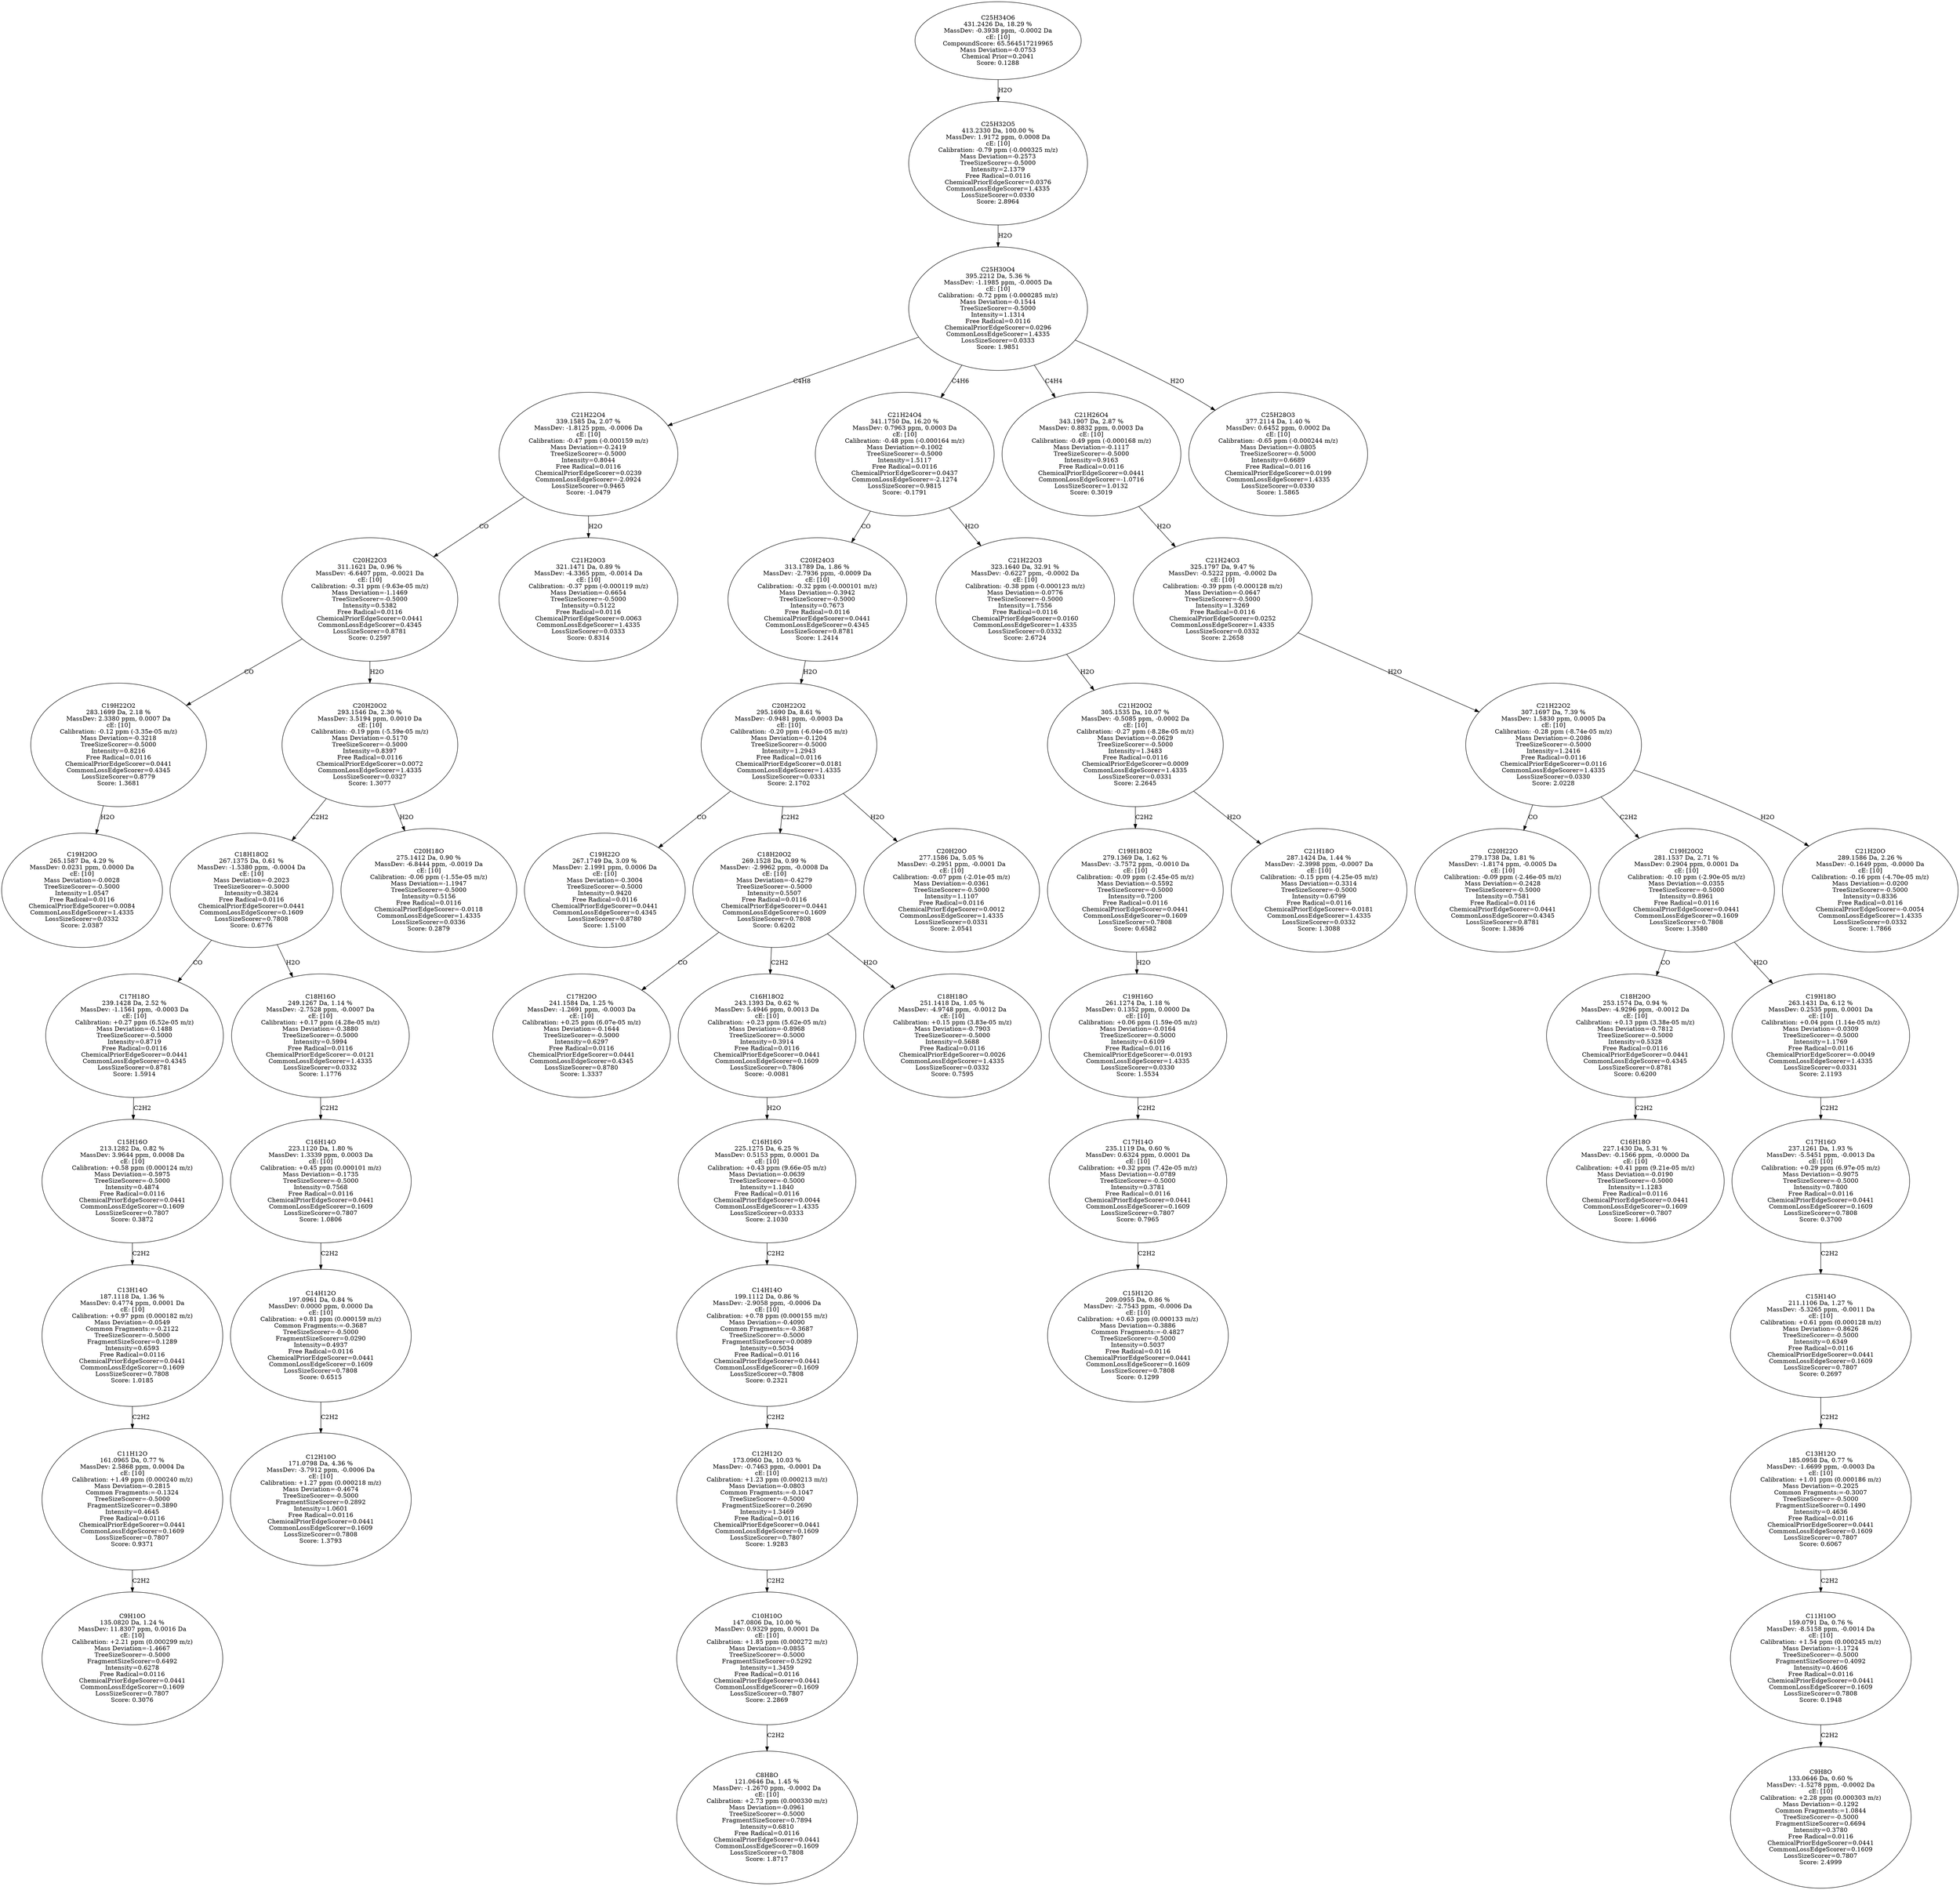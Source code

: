 strict digraph {
v1 [label="C19H20O\n265.1587 Da, 4.29 %\nMassDev: 0.0231 ppm, 0.0000 Da\ncE: [10]\nMass Deviation=-0.0028\nTreeSizeScorer=-0.5000\nIntensity=1.0547\nFree Radical=0.0116\nChemicalPriorEdgeScorer=0.0084\nCommonLossEdgeScorer=1.4335\nLossSizeScorer=0.0332\nScore: 2.0387"];
v2 [label="C19H22O2\n283.1699 Da, 2.18 %\nMassDev: 2.3380 ppm, 0.0007 Da\ncE: [10]\nCalibration: -0.12 ppm (-3.35e-05 m/z)\nMass Deviation=-0.3218\nTreeSizeScorer=-0.5000\nIntensity=0.8216\nFree Radical=0.0116\nChemicalPriorEdgeScorer=0.0441\nCommonLossEdgeScorer=0.4345\nLossSizeScorer=0.8779\nScore: 1.3681"];
v3 [label="C9H10O\n135.0820 Da, 1.24 %\nMassDev: 11.8307 ppm, 0.0016 Da\ncE: [10]\nCalibration: +2.21 ppm (0.000299 m/z)\nMass Deviation=-1.4667\nTreeSizeScorer=-0.5000\nFragmentSizeScorer=0.6492\nIntensity=0.6278\nFree Radical=0.0116\nChemicalPriorEdgeScorer=0.0441\nCommonLossEdgeScorer=0.1609\nLossSizeScorer=0.7807\nScore: 0.3076"];
v4 [label="C11H12O\n161.0965 Da, 0.77 %\nMassDev: 2.5868 ppm, 0.0004 Da\ncE: [10]\nCalibration: +1.49 ppm (0.000240 m/z)\nMass Deviation=-0.2815\nCommon Fragments:=-0.1324\nTreeSizeScorer=-0.5000\nFragmentSizeScorer=0.3890\nIntensity=0.4645\nFree Radical=0.0116\nChemicalPriorEdgeScorer=0.0441\nCommonLossEdgeScorer=0.1609\nLossSizeScorer=0.7807\nScore: 0.9371"];
v5 [label="C13H14O\n187.1118 Da, 1.36 %\nMassDev: 0.4774 ppm, 0.0001 Da\ncE: [10]\nCalibration: +0.97 ppm (0.000182 m/z)\nMass Deviation=-0.0549\nCommon Fragments:=-0.2122\nTreeSizeScorer=-0.5000\nFragmentSizeScorer=0.1289\nIntensity=0.6593\nFree Radical=0.0116\nChemicalPriorEdgeScorer=0.0441\nCommonLossEdgeScorer=0.1609\nLossSizeScorer=0.7808\nScore: 1.0185"];
v6 [label="C15H16O\n213.1282 Da, 0.82 %\nMassDev: 3.9644 ppm, 0.0008 Da\ncE: [10]\nCalibration: +0.58 ppm (0.000124 m/z)\nMass Deviation=-0.5975\nTreeSizeScorer=-0.5000\nIntensity=0.4874\nFree Radical=0.0116\nChemicalPriorEdgeScorer=0.0441\nCommonLossEdgeScorer=0.1609\nLossSizeScorer=0.7807\nScore: 0.3872"];
v7 [label="C17H18O\n239.1428 Da, 2.52 %\nMassDev: -1.1561 ppm, -0.0003 Da\ncE: [10]\nCalibration: +0.27 ppm (6.52e-05 m/z)\nMass Deviation=-0.1488\nTreeSizeScorer=-0.5000\nIntensity=0.8719\nFree Radical=0.0116\nChemicalPriorEdgeScorer=0.0441\nCommonLossEdgeScorer=0.4345\nLossSizeScorer=0.8781\nScore: 1.5914"];
v8 [label="C12H10O\n171.0798 Da, 4.36 %\nMassDev: -3.7912 ppm, -0.0006 Da\ncE: [10]\nCalibration: +1.27 ppm (0.000218 m/z)\nMass Deviation=-0.4674\nTreeSizeScorer=-0.5000\nFragmentSizeScorer=0.2892\nIntensity=1.0601\nFree Radical=0.0116\nChemicalPriorEdgeScorer=0.0441\nCommonLossEdgeScorer=0.1609\nLossSizeScorer=0.7808\nScore: 1.3793"];
v9 [label="C14H12O\n197.0961 Da, 0.84 %\nMassDev: 0.0000 ppm, 0.0000 Da\ncE: [10]\nCalibration: +0.81 ppm (0.000159 m/z)\nCommon Fragments:=-0.3687\nTreeSizeScorer=-0.5000\nFragmentSizeScorer=0.0290\nIntensity=0.4937\nFree Radical=0.0116\nChemicalPriorEdgeScorer=0.0441\nCommonLossEdgeScorer=0.1609\nLossSizeScorer=0.7808\nScore: 0.6515"];
v10 [label="C16H14O\n223.1120 Da, 1.80 %\nMassDev: 1.3339 ppm, 0.0003 Da\ncE: [10]\nCalibration: +0.45 ppm (0.000101 m/z)\nMass Deviation=-0.1735\nTreeSizeScorer=-0.5000\nIntensity=0.7568\nFree Radical=0.0116\nChemicalPriorEdgeScorer=0.0441\nCommonLossEdgeScorer=0.1609\nLossSizeScorer=0.7807\nScore: 1.0806"];
v11 [label="C18H16O\n249.1267 Da, 1.14 %\nMassDev: -2.7528 ppm, -0.0007 Da\ncE: [10]\nCalibration: +0.17 ppm (4.28e-05 m/z)\nMass Deviation=-0.3880\nTreeSizeScorer=-0.5000\nIntensity=0.5994\nFree Radical=0.0116\nChemicalPriorEdgeScorer=-0.0121\nCommonLossEdgeScorer=1.4335\nLossSizeScorer=0.0332\nScore: 1.1776"];
v12 [label="C18H18O2\n267.1375 Da, 0.61 %\nMassDev: -1.5380 ppm, -0.0004 Da\ncE: [10]\nMass Deviation=-0.2023\nTreeSizeScorer=-0.5000\nIntensity=0.3824\nFree Radical=0.0116\nChemicalPriorEdgeScorer=0.0441\nCommonLossEdgeScorer=0.1609\nLossSizeScorer=0.7808\nScore: 0.6776"];
v13 [label="C20H18O\n275.1412 Da, 0.90 %\nMassDev: -6.8444 ppm, -0.0019 Da\ncE: [10]\nCalibration: -0.06 ppm (-1.55e-05 m/z)\nMass Deviation=-1.1947\nTreeSizeScorer=-0.5000\nIntensity=0.5156\nFree Radical=0.0116\nChemicalPriorEdgeScorer=-0.0118\nCommonLossEdgeScorer=1.4335\nLossSizeScorer=0.0336\nScore: 0.2879"];
v14 [label="C20H20O2\n293.1546 Da, 2.30 %\nMassDev: 3.5194 ppm, 0.0010 Da\ncE: [10]\nCalibration: -0.19 ppm (-5.59e-05 m/z)\nMass Deviation=-0.5170\nTreeSizeScorer=-0.5000\nIntensity=0.8397\nFree Radical=0.0116\nChemicalPriorEdgeScorer=0.0072\nCommonLossEdgeScorer=1.4335\nLossSizeScorer=0.0327\nScore: 1.3077"];
v15 [label="C20H22O3\n311.1621 Da, 0.96 %\nMassDev: -6.6407 ppm, -0.0021 Da\ncE: [10]\nCalibration: -0.31 ppm (-9.63e-05 m/z)\nMass Deviation=-1.1469\nTreeSizeScorer=-0.5000\nIntensity=0.5382\nFree Radical=0.0116\nChemicalPriorEdgeScorer=0.0441\nCommonLossEdgeScorer=0.4345\nLossSizeScorer=0.8781\nScore: 0.2597"];
v16 [label="C21H20O3\n321.1471 Da, 0.89 %\nMassDev: -4.3365 ppm, -0.0014 Da\ncE: [10]\nCalibration: -0.37 ppm (-0.000119 m/z)\nMass Deviation=-0.6654\nTreeSizeScorer=-0.5000\nIntensity=0.5122\nFree Radical=0.0116\nChemicalPriorEdgeScorer=0.0063\nCommonLossEdgeScorer=1.4335\nLossSizeScorer=0.0333\nScore: 0.8314"];
v17 [label="C21H22O4\n339.1585 Da, 2.07 %\nMassDev: -1.8125 ppm, -0.0006 Da\ncE: [10]\nCalibration: -0.47 ppm (-0.000159 m/z)\nMass Deviation=-0.2419\nTreeSizeScorer=-0.5000\nIntensity=0.8044\nFree Radical=0.0116\nChemicalPriorEdgeScorer=0.0239\nCommonLossEdgeScorer=-2.0924\nLossSizeScorer=0.9465\nScore: -1.0479"];
v18 [label="C19H22O\n267.1749 Da, 3.09 %\nMassDev: 2.1991 ppm, 0.0006 Da\ncE: [10]\nMass Deviation=-0.3004\nTreeSizeScorer=-0.5000\nIntensity=0.9420\nFree Radical=0.0116\nChemicalPriorEdgeScorer=0.0441\nCommonLossEdgeScorer=0.4345\nLossSizeScorer=0.8780\nScore: 1.5100"];
v19 [label="C17H20O\n241.1584 Da, 1.25 %\nMassDev: -1.2691 ppm, -0.0003 Da\ncE: [10]\nCalibration: +0.25 ppm (6.07e-05 m/z)\nMass Deviation=-0.1644\nTreeSizeScorer=-0.5000\nIntensity=0.6297\nFree Radical=0.0116\nChemicalPriorEdgeScorer=0.0441\nCommonLossEdgeScorer=0.4345\nLossSizeScorer=0.8780\nScore: 1.3337"];
v20 [label="C8H8O\n121.0646 Da, 1.45 %\nMassDev: -1.2670 ppm, -0.0002 Da\ncE: [10]\nCalibration: +2.73 ppm (0.000330 m/z)\nMass Deviation=-0.0961\nTreeSizeScorer=-0.5000\nFragmentSizeScorer=0.7894\nIntensity=0.6810\nFree Radical=0.0116\nChemicalPriorEdgeScorer=0.0441\nCommonLossEdgeScorer=0.1609\nLossSizeScorer=0.7808\nScore: 1.8717"];
v21 [label="C10H10O\n147.0806 Da, 10.00 %\nMassDev: 0.9329 ppm, 0.0001 Da\ncE: [10]\nCalibration: +1.85 ppm (0.000272 m/z)\nMass Deviation=-0.0855\nTreeSizeScorer=-0.5000\nFragmentSizeScorer=0.5292\nIntensity=1.3459\nFree Radical=0.0116\nChemicalPriorEdgeScorer=0.0441\nCommonLossEdgeScorer=0.1609\nLossSizeScorer=0.7807\nScore: 2.2869"];
v22 [label="C12H12O\n173.0960 Da, 10.03 %\nMassDev: -0.7463 ppm, -0.0001 Da\ncE: [10]\nCalibration: +1.23 ppm (0.000213 m/z)\nMass Deviation=-0.0803\nCommon Fragments:=-0.1047\nTreeSizeScorer=-0.5000\nFragmentSizeScorer=0.2690\nIntensity=1.3469\nFree Radical=0.0116\nChemicalPriorEdgeScorer=0.0441\nCommonLossEdgeScorer=0.1609\nLossSizeScorer=0.7807\nScore: 1.9283"];
v23 [label="C14H14O\n199.1112 Da, 0.86 %\nMassDev: -2.9058 ppm, -0.0006 Da\ncE: [10]\nCalibration: +0.78 ppm (0.000155 m/z)\nMass Deviation=-0.4090\nCommon Fragments:=-0.3687\nTreeSizeScorer=-0.5000\nFragmentSizeScorer=0.0089\nIntensity=0.5034\nFree Radical=0.0116\nChemicalPriorEdgeScorer=0.0441\nCommonLossEdgeScorer=0.1609\nLossSizeScorer=0.7808\nScore: 0.2321"];
v24 [label="C16H16O\n225.1275 Da, 6.25 %\nMassDev: 0.5153 ppm, 0.0001 Da\ncE: [10]\nCalibration: +0.43 ppm (9.66e-05 m/z)\nMass Deviation=-0.0639\nTreeSizeScorer=-0.5000\nIntensity=1.1840\nFree Radical=0.0116\nChemicalPriorEdgeScorer=0.0044\nCommonLossEdgeScorer=1.4335\nLossSizeScorer=0.0333\nScore: 2.1030"];
v25 [label="C16H18O2\n243.1393 Da, 0.62 %\nMassDev: 5.4946 ppm, 0.0013 Da\ncE: [10]\nCalibration: +0.23 ppm (5.62e-05 m/z)\nMass Deviation=-0.8968\nTreeSizeScorer=-0.5000\nIntensity=0.3914\nFree Radical=0.0116\nChemicalPriorEdgeScorer=0.0441\nCommonLossEdgeScorer=0.1609\nLossSizeScorer=0.7806\nScore: -0.0081"];
v26 [label="C18H18O\n251.1418 Da, 1.05 %\nMassDev: -4.9748 ppm, -0.0012 Da\ncE: [10]\nCalibration: +0.15 ppm (3.83e-05 m/z)\nMass Deviation=-0.7903\nTreeSizeScorer=-0.5000\nIntensity=0.5688\nFree Radical=0.0116\nChemicalPriorEdgeScorer=0.0026\nCommonLossEdgeScorer=1.4335\nLossSizeScorer=0.0332\nScore: 0.7595"];
v27 [label="C18H20O2\n269.1528 Da, 0.99 %\nMassDev: -2.9962 ppm, -0.0008 Da\ncE: [10]\nMass Deviation=-0.4279\nTreeSizeScorer=-0.5000\nIntensity=0.5507\nFree Radical=0.0116\nChemicalPriorEdgeScorer=0.0441\nCommonLossEdgeScorer=0.1609\nLossSizeScorer=0.7808\nScore: 0.6202"];
v28 [label="C20H20O\n277.1586 Da, 5.05 %\nMassDev: -0.2951 ppm, -0.0001 Da\ncE: [10]\nCalibration: -0.07 ppm (-2.01e-05 m/z)\nMass Deviation=-0.0361\nTreeSizeScorer=-0.5000\nIntensity=1.1107\nFree Radical=0.0116\nChemicalPriorEdgeScorer=0.0012\nCommonLossEdgeScorer=1.4335\nLossSizeScorer=0.0331\nScore: 2.0541"];
v29 [label="C20H22O2\n295.1690 Da, 8.61 %\nMassDev: -0.9481 ppm, -0.0003 Da\ncE: [10]\nCalibration: -0.20 ppm (-6.04e-05 m/z)\nMass Deviation=-0.1204\nTreeSizeScorer=-0.5000\nIntensity=1.2943\nFree Radical=0.0116\nChemicalPriorEdgeScorer=0.0181\nCommonLossEdgeScorer=1.4335\nLossSizeScorer=0.0331\nScore: 2.1702"];
v30 [label="C20H24O3\n313.1789 Da, 1.86 %\nMassDev: -2.7936 ppm, -0.0009 Da\ncE: [10]\nCalibration: -0.32 ppm (-0.000101 m/z)\nMass Deviation=-0.3942\nTreeSizeScorer=-0.5000\nIntensity=0.7673\nFree Radical=0.0116\nChemicalPriorEdgeScorer=0.0441\nCommonLossEdgeScorer=0.4345\nLossSizeScorer=0.8781\nScore: 1.2414"];
v31 [label="C15H12O\n209.0955 Da, 0.86 %\nMassDev: -2.7543 ppm, -0.0006 Da\ncE: [10]\nCalibration: +0.63 ppm (0.000133 m/z)\nMass Deviation=-0.3886\nCommon Fragments:=-0.4827\nTreeSizeScorer=-0.5000\nIntensity=0.5037\nFree Radical=0.0116\nChemicalPriorEdgeScorer=0.0441\nCommonLossEdgeScorer=0.1609\nLossSizeScorer=0.7808\nScore: 0.1299"];
v32 [label="C17H14O\n235.1119 Da, 0.60 %\nMassDev: 0.6324 ppm, 0.0001 Da\ncE: [10]\nCalibration: +0.32 ppm (7.42e-05 m/z)\nMass Deviation=-0.0789\nTreeSizeScorer=-0.5000\nIntensity=0.3781\nFree Radical=0.0116\nChemicalPriorEdgeScorer=0.0441\nCommonLossEdgeScorer=0.1609\nLossSizeScorer=0.7807\nScore: 0.7965"];
v33 [label="C19H16O\n261.1274 Da, 1.18 %\nMassDev: 0.1352 ppm, 0.0000 Da\ncE: [10]\nCalibration: +0.06 ppm (1.59e-05 m/z)\nMass Deviation=-0.0164\nTreeSizeScorer=-0.5000\nIntensity=0.6109\nFree Radical=0.0116\nChemicalPriorEdgeScorer=-0.0193\nCommonLossEdgeScorer=1.4335\nLossSizeScorer=0.0330\nScore: 1.5534"];
v34 [label="C19H18O2\n279.1369 Da, 1.62 %\nMassDev: -3.7572 ppm, -0.0010 Da\ncE: [10]\nCalibration: -0.09 ppm (-2.45e-05 m/z)\nMass Deviation=-0.5592\nTreeSizeScorer=-0.5000\nIntensity=0.7200\nFree Radical=0.0116\nChemicalPriorEdgeScorer=0.0441\nCommonLossEdgeScorer=0.1609\nLossSizeScorer=0.7808\nScore: 0.6582"];
v35 [label="C21H18O\n287.1424 Da, 1.44 %\nMassDev: -2.3998 ppm, -0.0007 Da\ncE: [10]\nCalibration: -0.15 ppm (-4.25e-05 m/z)\nMass Deviation=-0.3314\nTreeSizeScorer=-0.5000\nIntensity=0.6799\nFree Radical=0.0116\nChemicalPriorEdgeScorer=-0.0181\nCommonLossEdgeScorer=1.4335\nLossSizeScorer=0.0332\nScore: 1.3088"];
v36 [label="C21H20O2\n305.1535 Da, 10.07 %\nMassDev: -0.5085 ppm, -0.0002 Da\ncE: [10]\nCalibration: -0.27 ppm (-8.28e-05 m/z)\nMass Deviation=-0.0629\nTreeSizeScorer=-0.5000\nIntensity=1.3483\nFree Radical=0.0116\nChemicalPriorEdgeScorer=0.0009\nCommonLossEdgeScorer=1.4335\nLossSizeScorer=0.0331\nScore: 2.2645"];
v37 [label="C21H22O3\n323.1640 Da, 32.91 %\nMassDev: -0.6227 ppm, -0.0002 Da\ncE: [10]\nCalibration: -0.38 ppm (-0.000123 m/z)\nMass Deviation=-0.0776\nTreeSizeScorer=-0.5000\nIntensity=1.7556\nFree Radical=0.0116\nChemicalPriorEdgeScorer=0.0160\nCommonLossEdgeScorer=1.4335\nLossSizeScorer=0.0332\nScore: 2.6724"];
v38 [label="C21H24O4\n341.1750 Da, 16.20 %\nMassDev: 0.7963 ppm, 0.0003 Da\ncE: [10]\nCalibration: -0.48 ppm (-0.000164 m/z)\nMass Deviation=-0.1002\nTreeSizeScorer=-0.5000\nIntensity=1.5117\nFree Radical=0.0116\nChemicalPriorEdgeScorer=0.0437\nCommonLossEdgeScorer=-2.1274\nLossSizeScorer=0.9815\nScore: -0.1791"];
v39 [label="C20H22O\n279.1738 Da, 1.81 %\nMassDev: -1.8174 ppm, -0.0005 Da\ncE: [10]\nCalibration: -0.09 ppm (-2.46e-05 m/z)\nMass Deviation=-0.2428\nTreeSizeScorer=-0.5000\nIntensity=0.7581\nFree Radical=0.0116\nChemicalPriorEdgeScorer=0.0441\nCommonLossEdgeScorer=0.4345\nLossSizeScorer=0.8781\nScore: 1.3836"];
v40 [label="C16H18O\n227.1430 Da, 5.31 %\nMassDev: -0.1566 ppm, -0.0000 Da\ncE: [10]\nCalibration: +0.41 ppm (9.21e-05 m/z)\nMass Deviation=-0.0190\nTreeSizeScorer=-0.5000\nIntensity=1.1283\nFree Radical=0.0116\nChemicalPriorEdgeScorer=0.0441\nCommonLossEdgeScorer=0.1609\nLossSizeScorer=0.7807\nScore: 1.6066"];
v41 [label="C18H20O\n253.1574 Da, 0.94 %\nMassDev: -4.9296 ppm, -0.0012 Da\ncE: [10]\nCalibration: +0.13 ppm (3.38e-05 m/z)\nMass Deviation=-0.7812\nTreeSizeScorer=-0.5000\nIntensity=0.5328\nFree Radical=0.0116\nChemicalPriorEdgeScorer=0.0441\nCommonLossEdgeScorer=0.4345\nLossSizeScorer=0.8781\nScore: 0.6200"];
v42 [label="C9H8O\n133.0646 Da, 0.60 %\nMassDev: -1.5278 ppm, -0.0002 Da\ncE: [10]\nCalibration: +2.28 ppm (0.000303 m/z)\nMass Deviation=-0.1292\nCommon Fragments:=1.0844\nTreeSizeScorer=-0.5000\nFragmentSizeScorer=0.6694\nIntensity=0.3780\nFree Radical=0.0116\nChemicalPriorEdgeScorer=0.0441\nCommonLossEdgeScorer=0.1609\nLossSizeScorer=0.7807\nScore: 2.4999"];
v43 [label="C11H10O\n159.0791 Da, 0.76 %\nMassDev: -8.5158 ppm, -0.0014 Da\ncE: [10]\nCalibration: +1.54 ppm (0.000245 m/z)\nMass Deviation=-1.1724\nTreeSizeScorer=-0.5000\nFragmentSizeScorer=0.4092\nIntensity=0.4606\nFree Radical=0.0116\nChemicalPriorEdgeScorer=0.0441\nCommonLossEdgeScorer=0.1609\nLossSizeScorer=0.7808\nScore: 0.1948"];
v44 [label="C13H12O\n185.0958 Da, 0.77 %\nMassDev: -1.6699 ppm, -0.0003 Da\ncE: [10]\nCalibration: +1.01 ppm (0.000186 m/z)\nMass Deviation=-0.2025\nCommon Fragments:=-0.3007\nTreeSizeScorer=-0.5000\nFragmentSizeScorer=0.1490\nIntensity=0.4636\nFree Radical=0.0116\nChemicalPriorEdgeScorer=0.0441\nCommonLossEdgeScorer=0.1609\nLossSizeScorer=0.7807\nScore: 0.6067"];
v45 [label="C15H14O\n211.1106 Da, 1.27 %\nMassDev: -5.3265 ppm, -0.0011 Da\ncE: [10]\nCalibration: +0.61 ppm (0.000128 m/z)\nMass Deviation=-0.8626\nTreeSizeScorer=-0.5000\nIntensity=0.6349\nFree Radical=0.0116\nChemicalPriorEdgeScorer=0.0441\nCommonLossEdgeScorer=0.1609\nLossSizeScorer=0.7807\nScore: 0.2697"];
v46 [label="C17H16O\n237.1261 Da, 1.93 %\nMassDev: -5.5451 ppm, -0.0013 Da\ncE: [10]\nCalibration: +0.29 ppm (6.97e-05 m/z)\nMass Deviation=-0.9075\nTreeSizeScorer=-0.5000\nIntensity=0.7800\nFree Radical=0.0116\nChemicalPriorEdgeScorer=0.0441\nCommonLossEdgeScorer=0.1609\nLossSizeScorer=0.7808\nScore: 0.3700"];
v47 [label="C19H18O\n263.1431 Da, 6.12 %\nMassDev: 0.2535 ppm, 0.0001 Da\ncE: [10]\nCalibration: +0.04 ppm (1.14e-05 m/z)\nMass Deviation=-0.0309\nTreeSizeScorer=-0.5000\nIntensity=1.1769\nFree Radical=0.0116\nChemicalPriorEdgeScorer=-0.0049\nCommonLossEdgeScorer=1.4335\nLossSizeScorer=0.0331\nScore: 2.1193"];
v48 [label="C19H20O2\n281.1537 Da, 2.71 %\nMassDev: 0.2904 ppm, 0.0001 Da\ncE: [10]\nCalibration: -0.10 ppm (-2.90e-05 m/z)\nMass Deviation=-0.0355\nTreeSizeScorer=-0.5000\nIntensity=0.8961\nFree Radical=0.0116\nChemicalPriorEdgeScorer=0.0441\nCommonLossEdgeScorer=0.1609\nLossSizeScorer=0.7808\nScore: 1.3580"];
v49 [label="C21H20O\n289.1586 Da, 2.26 %\nMassDev: -0.1649 ppm, -0.0000 Da\ncE: [10]\nCalibration: -0.16 ppm (-4.70e-05 m/z)\nMass Deviation=-0.0200\nTreeSizeScorer=-0.5000\nIntensity=0.8336\nFree Radical=0.0116\nChemicalPriorEdgeScorer=-0.0054\nCommonLossEdgeScorer=1.4335\nLossSizeScorer=0.0332\nScore: 1.7866"];
v50 [label="C21H22O2\n307.1697 Da, 7.39 %\nMassDev: 1.5830 ppm, 0.0005 Da\ncE: [10]\nCalibration: -0.28 ppm (-8.74e-05 m/z)\nMass Deviation=-0.2086\nTreeSizeScorer=-0.5000\nIntensity=1.2416\nFree Radical=0.0116\nChemicalPriorEdgeScorer=0.0116\nCommonLossEdgeScorer=1.4335\nLossSizeScorer=0.0330\nScore: 2.0228"];
v51 [label="C21H24O3\n325.1797 Da, 9.47 %\nMassDev: -0.5222 ppm, -0.0002 Da\ncE: [10]\nCalibration: -0.39 ppm (-0.000128 m/z)\nMass Deviation=-0.0647\nTreeSizeScorer=-0.5000\nIntensity=1.3269\nFree Radical=0.0116\nChemicalPriorEdgeScorer=0.0252\nCommonLossEdgeScorer=1.4335\nLossSizeScorer=0.0332\nScore: 2.2658"];
v52 [label="C21H26O4\n343.1907 Da, 2.87 %\nMassDev: 0.8832 ppm, 0.0003 Da\ncE: [10]\nCalibration: -0.49 ppm (-0.000168 m/z)\nMass Deviation=-0.1117\nTreeSizeScorer=-0.5000\nIntensity=0.9163\nFree Radical=0.0116\nChemicalPriorEdgeScorer=0.0441\nCommonLossEdgeScorer=-1.0716\nLossSizeScorer=1.0132\nScore: 0.3019"];
v53 [label="C25H28O3\n377.2114 Da, 1.40 %\nMassDev: 0.6452 ppm, 0.0002 Da\ncE: [10]\nCalibration: -0.65 ppm (-0.000244 m/z)\nMass Deviation=-0.0805\nTreeSizeScorer=-0.5000\nIntensity=0.6689\nFree Radical=0.0116\nChemicalPriorEdgeScorer=0.0199\nCommonLossEdgeScorer=1.4335\nLossSizeScorer=0.0330\nScore: 1.5865"];
v54 [label="C25H30O4\n395.2212 Da, 5.36 %\nMassDev: -1.1985 ppm, -0.0005 Da\ncE: [10]\nCalibration: -0.72 ppm (-0.000285 m/z)\nMass Deviation=-0.1544\nTreeSizeScorer=-0.5000\nIntensity=1.1314\nFree Radical=0.0116\nChemicalPriorEdgeScorer=0.0296\nCommonLossEdgeScorer=1.4335\nLossSizeScorer=0.0333\nScore: 1.9851"];
v55 [label="C25H32O5\n413.2330 Da, 100.00 %\nMassDev: 1.9172 ppm, 0.0008 Da\ncE: [10]\nCalibration: -0.79 ppm (-0.000325 m/z)\nMass Deviation=-0.2573\nTreeSizeScorer=-0.5000\nIntensity=2.1379\nFree Radical=0.0116\nChemicalPriorEdgeScorer=0.0376\nCommonLossEdgeScorer=1.4335\nLossSizeScorer=0.0330\nScore: 2.8964"];
v56 [label="C25H34O6\n431.2426 Da, 18.29 %\nMassDev: -0.3938 ppm, -0.0002 Da\ncE: [10]\nCompoundScore: 65.564517219965\nMass Deviation=-0.0753\nChemical Prior=0.2041\nScore: 0.1288"];
v2 -> v1 [label="H2O"];
v15 -> v2 [label="CO"];
v4 -> v3 [label="C2H2"];
v5 -> v4 [label="C2H2"];
v6 -> v5 [label="C2H2"];
v7 -> v6 [label="C2H2"];
v12 -> v7 [label="CO"];
v9 -> v8 [label="C2H2"];
v10 -> v9 [label="C2H2"];
v11 -> v10 [label="C2H2"];
v12 -> v11 [label="H2O"];
v14 -> v12 [label="C2H2"];
v14 -> v13 [label="H2O"];
v15 -> v14 [label="H2O"];
v17 -> v15 [label="CO"];
v17 -> v16 [label="H2O"];
v54 -> v17 [label="C4H8"];
v29 -> v18 [label="CO"];
v27 -> v19 [label="CO"];
v21 -> v20 [label="C2H2"];
v22 -> v21 [label="C2H2"];
v23 -> v22 [label="C2H2"];
v24 -> v23 [label="C2H2"];
v25 -> v24 [label="H2O"];
v27 -> v25 [label="C2H2"];
v27 -> v26 [label="H2O"];
v29 -> v27 [label="C2H2"];
v29 -> v28 [label="H2O"];
v30 -> v29 [label="H2O"];
v38 -> v30 [label="CO"];
v32 -> v31 [label="C2H2"];
v33 -> v32 [label="C2H2"];
v34 -> v33 [label="H2O"];
v36 -> v34 [label="C2H2"];
v36 -> v35 [label="H2O"];
v37 -> v36 [label="H2O"];
v38 -> v37 [label="H2O"];
v54 -> v38 [label="C4H6"];
v50 -> v39 [label="CO"];
v41 -> v40 [label="C2H2"];
v48 -> v41 [label="CO"];
v43 -> v42 [label="C2H2"];
v44 -> v43 [label="C2H2"];
v45 -> v44 [label="C2H2"];
v46 -> v45 [label="C2H2"];
v47 -> v46 [label="C2H2"];
v48 -> v47 [label="H2O"];
v50 -> v48 [label="C2H2"];
v50 -> v49 [label="H2O"];
v51 -> v50 [label="H2O"];
v52 -> v51 [label="H2O"];
v54 -> v52 [label="C4H4"];
v54 -> v53 [label="H2O"];
v55 -> v54 [label="H2O"];
v56 -> v55 [label="H2O"];
}